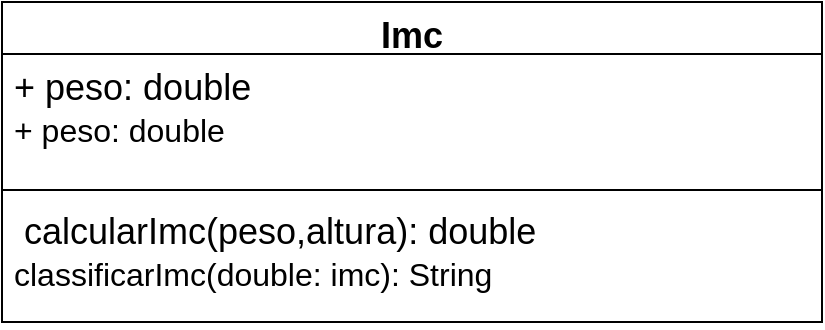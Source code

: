 <mxfile version="25.0.3">
  <diagram name="Página-1" id="3v6lAf_vfaowu7pK2F8D">
    <mxGraphModel dx="969" dy="530" grid="1" gridSize="10" guides="1" tooltips="1" connect="1" arrows="1" fold="1" page="1" pageScale="1" pageWidth="827" pageHeight="1169" math="0" shadow="0">
      <root>
        <mxCell id="0" />
        <mxCell id="1" parent="0" />
        <mxCell id="w0N016Ho1fJT87IFxD5Z-2" value="&lt;font style=&quot;font-size: 18px;&quot;&gt;Imc&lt;/font&gt;" style="swimlane;fontStyle=1;align=center;verticalAlign=top;childLayout=stackLayout;horizontal=1;startSize=26;horizontalStack=0;resizeParent=1;resizeParentMax=0;resizeLast=0;collapsible=1;marginBottom=0;whiteSpace=wrap;html=1;" vertex="1" parent="1">
          <mxGeometry x="209" y="160" width="410" height="160" as="geometry" />
        </mxCell>
        <mxCell id="w0N016Ho1fJT87IFxD5Z-3" value="&lt;font style=&quot;font-size: 18px;&quot;&gt;+ peso: double&lt;/font&gt;&lt;div&gt;&lt;font size=&quot;3&quot;&gt;+ peso: double&lt;/font&gt;&lt;/div&gt;" style="text;strokeColor=none;fillColor=none;align=left;verticalAlign=top;spacingLeft=4;spacingRight=4;overflow=hidden;rotatable=0;points=[[0,0.5],[1,0.5]];portConstraint=eastwest;whiteSpace=wrap;html=1;" vertex="1" parent="w0N016Ho1fJT87IFxD5Z-2">
          <mxGeometry y="26" width="410" height="64" as="geometry" />
        </mxCell>
        <mxCell id="w0N016Ho1fJT87IFxD5Z-4" value="" style="line;strokeWidth=1;fillColor=none;align=left;verticalAlign=middle;spacingTop=-1;spacingLeft=3;spacingRight=3;rotatable=0;labelPosition=right;points=[];portConstraint=eastwest;strokeColor=inherit;" vertex="1" parent="w0N016Ho1fJT87IFxD5Z-2">
          <mxGeometry y="90" width="410" height="8" as="geometry" />
        </mxCell>
        <mxCell id="w0N016Ho1fJT87IFxD5Z-5" value="&lt;font style=&quot;font-size: 18px;&quot;&gt;&amp;nbsp;calcularImc(peso,altura): double&lt;/font&gt;&lt;div&gt;&lt;font size=&quot;3&quot;&gt;classificarImc(double: imc): String&lt;/font&gt;&lt;/div&gt;" style="text;strokeColor=none;fillColor=none;align=left;verticalAlign=top;spacingLeft=4;spacingRight=4;overflow=hidden;rotatable=0;points=[[0,0.5],[1,0.5]];portConstraint=eastwest;whiteSpace=wrap;html=1;" vertex="1" parent="w0N016Ho1fJT87IFxD5Z-2">
          <mxGeometry y="98" width="410" height="62" as="geometry" />
        </mxCell>
      </root>
    </mxGraphModel>
  </diagram>
</mxfile>
